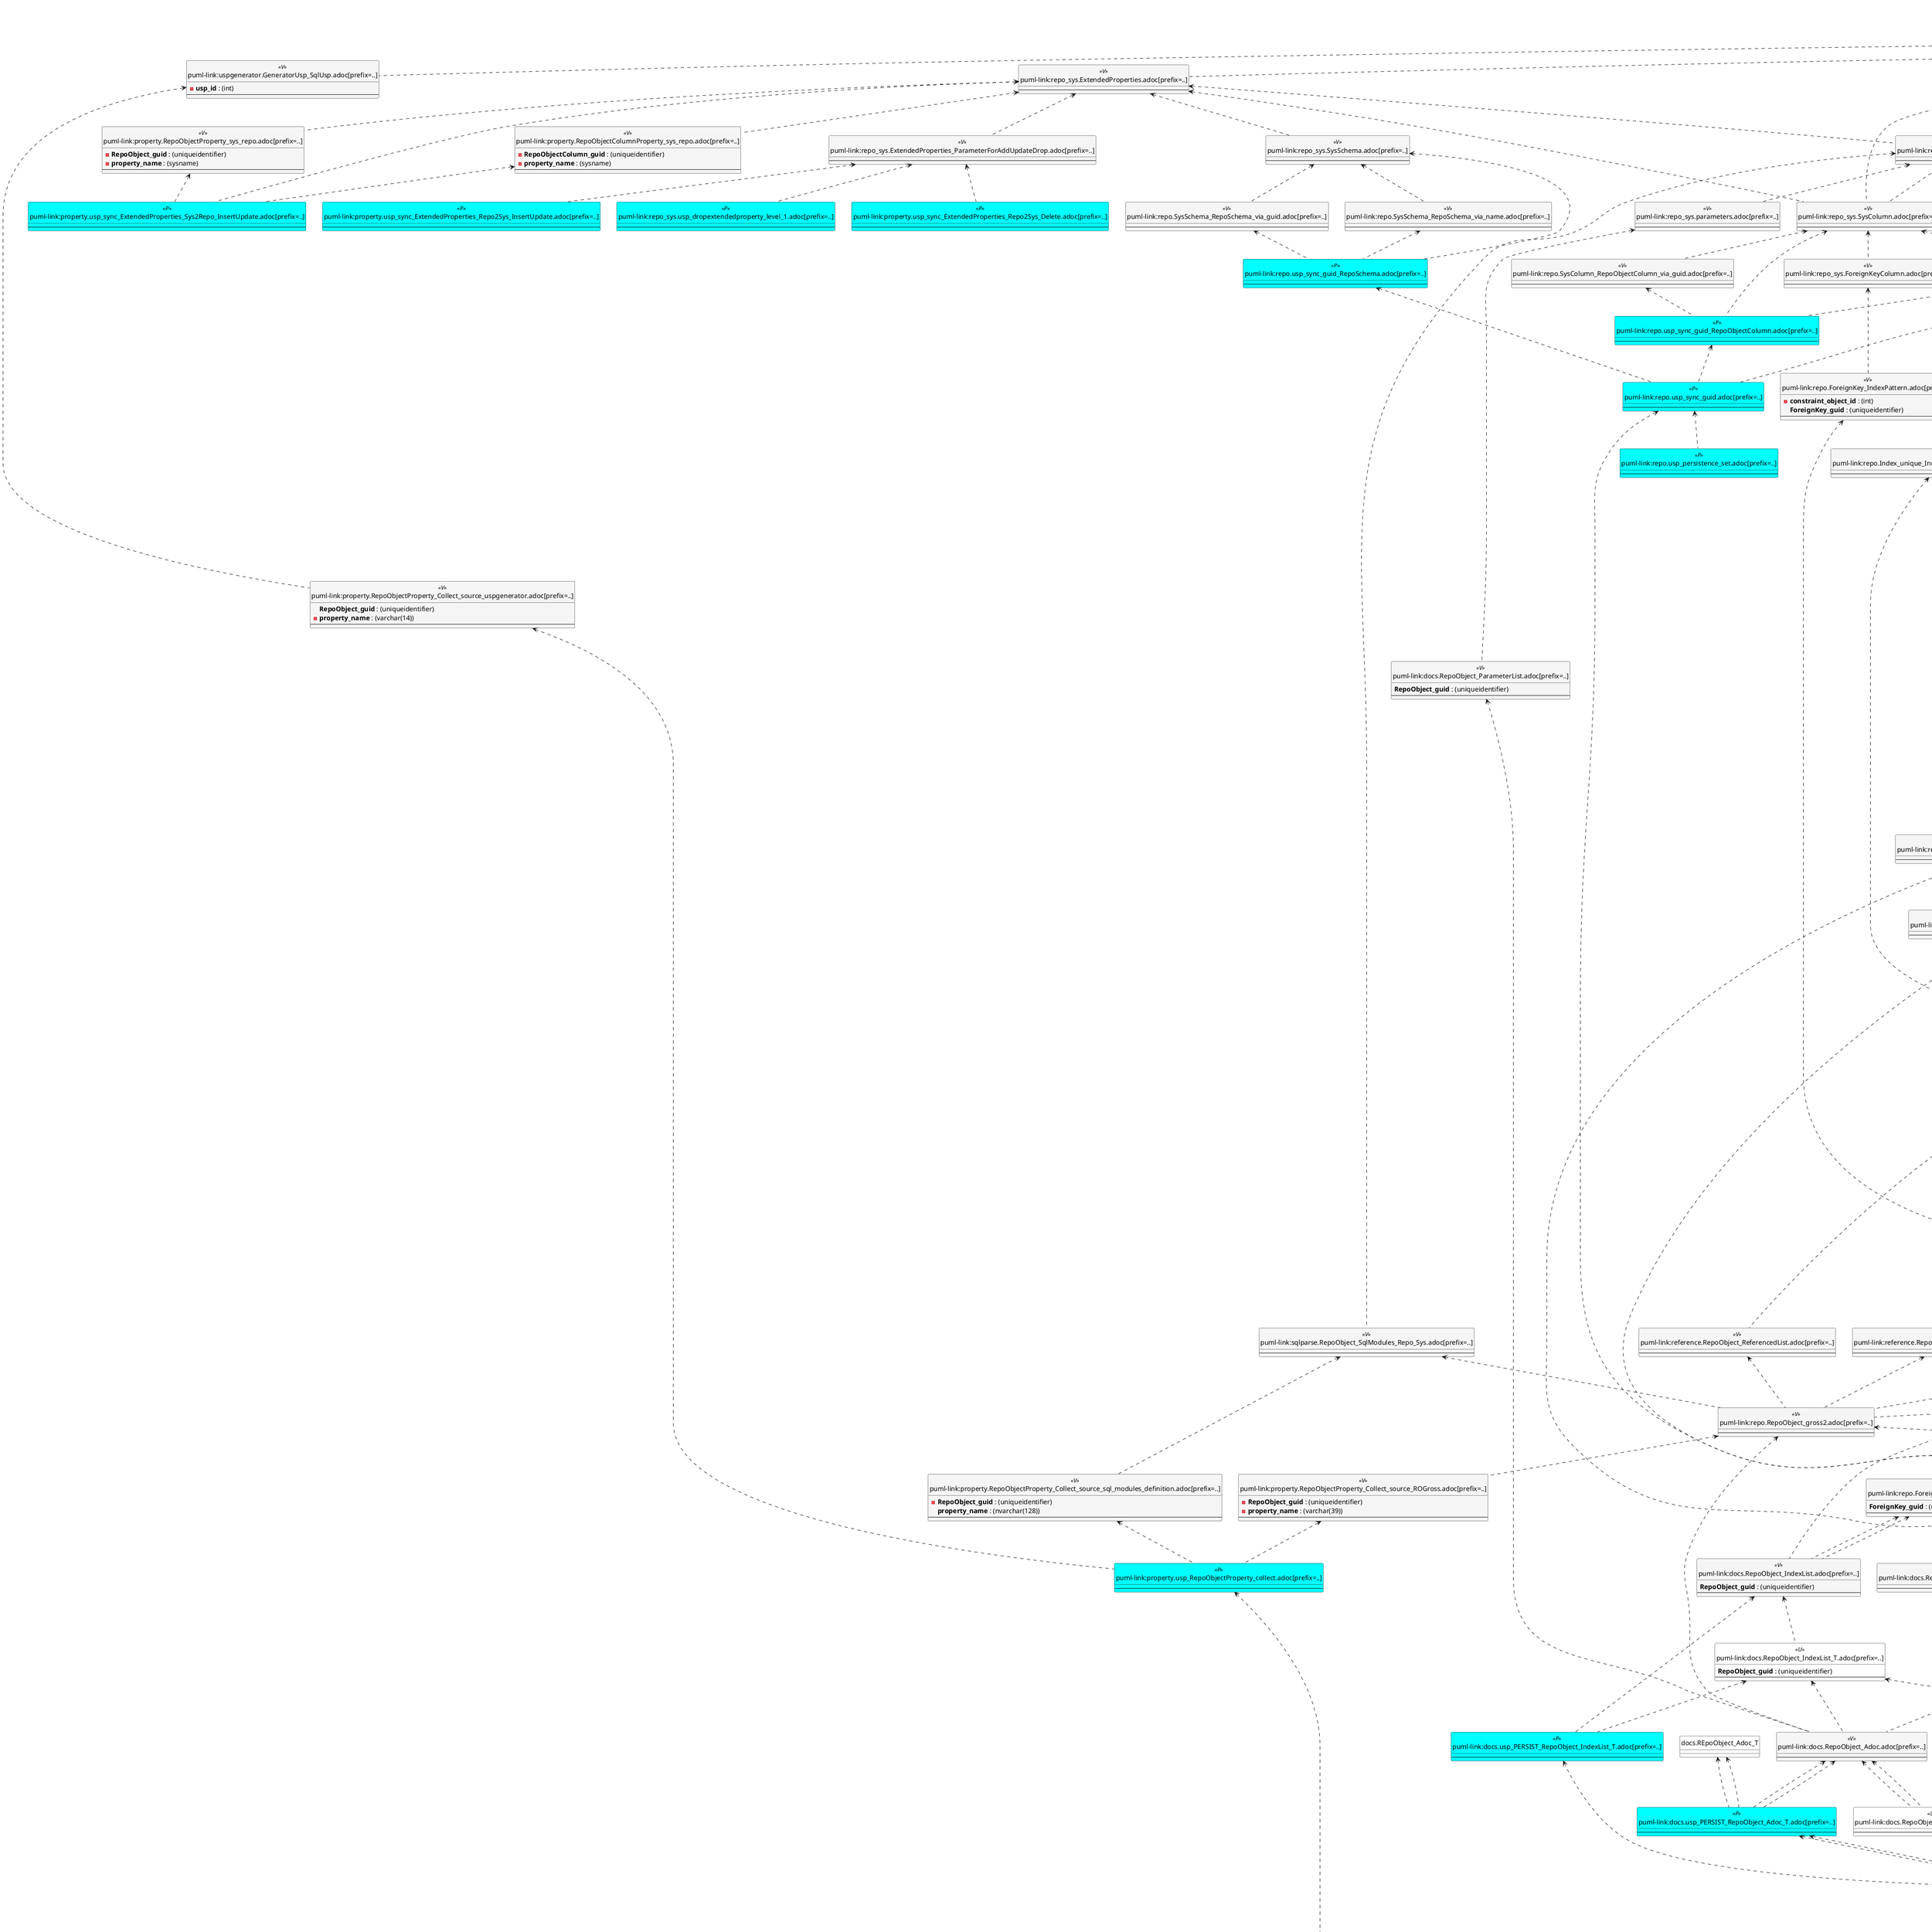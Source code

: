 @startuml
'Left to right direction
top to bottom direction
hide circle
'avoide "." issues:
set namespaceSeparator none


skinparam class {
  BackgroundColor White
  BackgroundColor<<FN>> Yellow
  BackgroundColor<<FS>> Yellow
  BackgroundColor<<FT>> LightGray
  BackgroundColor<<IF>> Yellow
  BackgroundColor<<IS>> Yellow
  BackgroundColor<<P>> Aqua
  BackgroundColor<<PC>> Aqua
  BackgroundColor<<SN>> Yellow
  BackgroundColor<<SO>> SlateBlue
  BackgroundColor<<TF>> LightGray
  BackgroundColor<<TR>> Tomato
  BackgroundColor<<U>> White
  BackgroundColor<<V>> WhiteSmoke
  BackgroundColor<<X>> Aqua
}


entity "puml-link:config.ftv_dwh_database.adoc[prefix=..]" as config.ftv_dwh_database << IF >> {
  --
}

entity "puml-link:dmdocs.unit.adoc[prefix=..]" as dmdocs.unit << V >> {
  --
}

entity "puml-link:docs.AntoraIndexSemanticgroup.adoc[prefix=..]" as docs.AntoraIndexSemanticgroup << V >> {
  **IndexSemanticGroup** : (nvarchar(512))
  --
}

entity "puml-link:docs.AntoraIndexSemanticgroupPatterndatatype.adoc[prefix=..]" as docs.AntoraIndexSemanticgroupPatterndatatype << V >> {
  **IndexSemanticGroup** : (nvarchar(512))
  **IndexPatternColumnDatatype** : (nvarchar(4000))
  --
}

entity "puml-link:docs.AntoraNavListPage_by_type.adoc[prefix=..]" as docs.AntoraNavListPage_by_type << V >> {
  **type** : (nvarchar(128))
  --
}

entity "puml-link:docs.AntoraNavListRepoObject_by_schema.adoc[prefix=..]" as docs.AntoraNavListRepoObject_by_schema << V >> {
  - **RepoObject_schema_name** : (nvarchar(128))
  --
}

entity "puml-link:docs.AntoraNavListRepoObject_by_schema_type.adoc[prefix=..]" as docs.AntoraNavListRepoObject_by_schema_type << V >> {
  - **RepoObject_schema_name** : (nvarchar(128))
  **type** : (char(2))
  --
}

entity "puml-link:docs.AntoraNavListRepoObject_by_type.adoc[prefix=..]" as docs.AntoraNavListRepoObject_by_type << V >> {
  **type** : (char(2))
  --
}

entity "puml-link:docs.AntoraPage_IndexSemanticGroup.adoc[prefix=..]" as docs.AntoraPage_IndexSemanticGroup << V >> {
  - **page_content** : (nvarchar(max))
  --
}

entity "puml-link:docs.AntoraPage_ObjectBySchema.adoc[prefix=..]" as docs.AntoraPage_ObjectBySchema << V >> {
  --
}

entity "puml-link:docs.AntoraPage_ObjectByType.adoc[prefix=..]" as docs.AntoraPage_ObjectByType << V >> {
  --
}

entity "puml-link:docs.ForeignKey_RelationScript.adoc[prefix=..]" as docs.ForeignKey_RelationScript << V >> {
  **referenced_RepoObject_guid** : (uniqueidentifier)
  **referencing_RepoObject_guid** : (uniqueidentifier)
  --
}

entity "puml-link:docs.ftv_RepoObject_Reference_PlantUml_EntityRefList.adoc[prefix=..]" as docs.ftv_RepoObject_Reference_PlantUml_EntityRefList << IF >> {
  --
}

entity "puml-link:docs.ObjectRefCyclic.adoc[prefix=..]" as docs.ObjectRefCyclic << V >> {
  --
}

entity "puml-link:docs.ObjectRefCyclic_EntityList.adoc[prefix=..]" as docs.ObjectRefCyclic_EntityList << V >> {
  --
}

entity "puml-link:docs.ObjectRefCyclic_ObjectRefList.adoc[prefix=..]" as docs.ObjectRefCyclic_ObjectRefList << V >> {
  --
}

entity "puml-link:docs.RepoObject_Adoc.adoc[prefix=..]" as docs.RepoObject_Adoc << V >> {
  --
}

entity "puml-link:docs.RepoObject_Adoc_T.adoc[prefix=..]" as docs.RepoObject_Adoc_T << U >> {
  --
}

entity "puml-link:docs.RepoObject_ColumnList.adoc[prefix=..]" as docs.RepoObject_ColumnList << V >> {
  --
}

entity "puml-link:docs.RepoObject_ColumnList_T.adoc[prefix=..]" as docs.RepoObject_ColumnList_T << U >> {
  - **RepoObject_guid** : (uniqueidentifier)
  --
}

entity "puml-link:docs.RepoObject_IndexList.adoc[prefix=..]" as docs.RepoObject_IndexList << V >> {
  **RepoObject_guid** : (uniqueidentifier)
  --
}

entity "puml-link:docs.RepoObject_IndexList_T.adoc[prefix=..]" as docs.RepoObject_IndexList_T << U >> {
  **RepoObject_guid** : (uniqueidentifier)
  --
}

entity "puml-link:docs.RepoObject_OutputFilter.adoc[prefix=..]" as docs.RepoObject_OutputFilter << V >> {
  - **RepoObject_guid** : (uniqueidentifier)
  --
}

entity "puml-link:docs.RepoObject_ParameterList.adoc[prefix=..]" as docs.RepoObject_ParameterList << V >> {
  **RepoObject_guid** : (uniqueidentifier)
  --
}

entity "puml-link:docs.RepoObject_Plantuml.adoc[prefix=..]" as docs.RepoObject_Plantuml << V >> {
  - **RepoObject_guid** : (uniqueidentifier)
  --
}

entity "puml-link:docs.RepoObject_Plantuml_ColRefList_1_1.adoc[prefix=..]" as docs.RepoObject_Plantuml_ColRefList_1_1 << V >> {
  --
}

entity "puml-link:docs.RepoObject_Plantuml_Entity.adoc[prefix=..]" as docs.RepoObject_Plantuml_Entity << V >> {
  - **RepoObject_guid** : (uniqueidentifier)
  --
}

entity "puml-link:docs.RepoObject_Plantuml_Entity_T.adoc[prefix=..]" as docs.RepoObject_Plantuml_Entity_T << U >> {
  - **RepoObject_guid** : (uniqueidentifier)
  --
}

entity "puml-link:docs.RepoObject_PlantUml_FkRefList.adoc[prefix=..]" as docs.RepoObject_PlantUml_FkRefList << V >> {
  --
}

entity "puml-link:docs.RepoObject_Plantuml_ObjectRefList_0_30.adoc[prefix=..]" as docs.RepoObject_Plantuml_ObjectRefList_0_30 << V >> {
  - **RepoObject_guid** : (uniqueidentifier)
  --
}

entity "puml-link:docs.RepoObject_Plantuml_ObjectRefList_1_1.adoc[prefix=..]" as docs.RepoObject_Plantuml_ObjectRefList_1_1 << V >> {
  --
}

entity "puml-link:docs.RepoObject_Plantuml_ObjectRefList_30_0.adoc[prefix=..]" as docs.RepoObject_Plantuml_ObjectRefList_30_0 << V >> {
  - **RepoObject_guid** : (uniqueidentifier)
  --
}

entity "puml-link:docs.RepoObject_PlantUml_PumlEntityFkList.adoc[prefix=..]" as docs.RepoObject_PlantUml_PumlEntityFkList << V >> {
  **RepoObject_guid** : (uniqueidentifier)
  --
}

entity "puml-link:docs.RepoObject_Plantuml_T.adoc[prefix=..]" as docs.RepoObject_Plantuml_T << U >> {
  - **RepoObject_guid** : (uniqueidentifier)
  --
}

entity "puml-link:docs.Schema_EntityList.adoc[prefix=..]" as docs.Schema_EntityList << V >> {
  --
}

entity "puml-link:docs.Schema_PlantUml_FkRefList.adoc[prefix=..]" as docs.Schema_PlantUml_FkRefList << V >> {
  --
}

entity "puml-link:docs.Schema_puml.adoc[prefix=..]" as docs.Schema_puml << V >> {
  --
}

entity "puml-link:docs.Unit_1_union.adoc[prefix=..]" as docs.Unit_1_union << V >> {
  --
}

entity "puml-link:docs.Unit_2.adoc[prefix=..]" as docs.Unit_2 << V >> {
  --
}

entity "puml-link:docs.Unit_3.adoc[prefix=..]" as docs.Unit_3 << V >> {
  --
}

entity "puml-link:docs.usp_AntoraExport.adoc[prefix=..]" as docs.usp_AntoraExport << P >> {
  --
}

entity "puml-link:docs.usp_AntoraExport_navigation.adoc[prefix=..]" as docs.usp_AntoraExport_navigation << P >> {
  --
}

entity "puml-link:docs.usp_AntoraExport_ObjectPage.adoc[prefix=..]" as docs.usp_AntoraExport_ObjectPage << P >> {
  --
}

entity "puml-link:docs.usp_AntoraExport_ObjectPartialProperties.adoc[prefix=..]" as docs.usp_AntoraExport_ObjectPartialProperties << P >> {
  --
}

entity "puml-link:docs.usp_AntoraExport_ObjectPuml.adoc[prefix=..]" as docs.usp_AntoraExport_ObjectPuml << P >> {
  --
}

entity "puml-link:docs.usp_PERSIST_RepoObject_Adoc_T.adoc[prefix=..]" as docs.usp_PERSIST_RepoObject_Adoc_T << P >> {
  --
}

entity "puml-link:docs.usp_PERSIST_RepoObject_ColumnList_T.adoc[prefix=..]" as docs.usp_PERSIST_RepoObject_ColumnList_T << P >> {
  --
}

entity "puml-link:docs.usp_PERSIST_RepoObject_IndexList_T.adoc[prefix=..]" as docs.usp_PERSIST_RepoObject_IndexList_T << P >> {
  --
}

entity "puml-link:docs.usp_PERSIST_RepoObject_Plantuml_Entity_T.adoc[prefix=..]" as docs.usp_PERSIST_RepoObject_Plantuml_Entity_T << P >> {
  --
}

entity "puml-link:docs.usp_PERSIST_RepoObject_Plantuml_T.adoc[prefix=..]" as docs.usp_PERSIST_RepoObject_Plantuml_T << P >> {
  --
}

entity "puml-link:property.RepoObjectColumnProperty_sys_repo.adoc[prefix=..]" as property.RepoObjectColumnProperty_sys_repo << V >> {
  - **RepoObjectColumn_guid** : (uniqueidentifier)
  - **property_name** : (sysname)
  --
}

entity "puml-link:property.RepoObjectProperty_Collect_source_ROGross.adoc[prefix=..]" as property.RepoObjectProperty_Collect_source_ROGross << V >> {
  - **RepoObject_guid** : (uniqueidentifier)
  - **property_name** : (varchar(39))
  --
}

entity "puml-link:property.RepoObjectProperty_Collect_source_sql_modules_definition.adoc[prefix=..]" as property.RepoObjectProperty_Collect_source_sql_modules_definition << V >> {
  - **RepoObject_guid** : (uniqueidentifier)
  **property_name** : (nvarchar(128))
  --
}

entity "puml-link:property.RepoObjectProperty_Collect_source_uspgenerator.adoc[prefix=..]" as property.RepoObjectProperty_Collect_source_uspgenerator << V >> {
  **RepoObject_guid** : (uniqueidentifier)
  - **property_name** : (varchar(14))
  --
}

entity "puml-link:property.RepoObjectProperty_sys_repo.adoc[prefix=..]" as property.RepoObjectProperty_sys_repo << V >> {
  - **RepoObject_guid** : (uniqueidentifier)
  - **property_name** : (sysname)
  --
}

entity "puml-link:property.usp_RepoObjectProperty_collect.adoc[prefix=..]" as property.usp_RepoObjectProperty_collect << P >> {
  --
}

entity "puml-link:property.usp_sync_ExtendedProperties_Repo2Sys_Delete.adoc[prefix=..]" as property.usp_sync_ExtendedProperties_Repo2Sys_Delete << P >> {
  --
}

entity "puml-link:property.usp_sync_ExtendedProperties_Repo2Sys_InsertUpdate.adoc[prefix=..]" as property.usp_sync_ExtendedProperties_Repo2Sys_InsertUpdate << P >> {
  --
}

entity "puml-link:property.usp_sync_ExtendedProperties_Sys2Repo_InsertUpdate.adoc[prefix=..]" as property.usp_sync_ExtendedProperties_Sys2Repo_InsertUpdate << P >> {
  --
}

entity "puml-link:reference.ftv_RepoObject_ColumReferenceRepoObject.adoc[prefix=..]" as reference.ftv_RepoObject_ColumReferenceRepoObject << IF >> {
  --
}

entity "puml-link:reference.ftv_RepoObject_DbmlColumnRelation.adoc[prefix=..]" as reference.ftv_RepoObject_DbmlColumnRelation << IF >> {
  --
}

entity "puml-link:reference.ftv_RepoObject_ReferenceTree.adoc[prefix=..]" as reference.ftv_RepoObject_ReferenceTree << IF >> {
  --
}

entity "puml-link:reference.ftv_RepoObject_ReferenceTree_referenced.adoc[prefix=..]" as reference.ftv_RepoObject_ReferenceTree_referenced << IF >> {
  --
}

entity "puml-link:reference.ftv_RepoObject_ReferenceTree_referencing.adoc[prefix=..]" as reference.ftv_RepoObject_ReferenceTree_referencing << IF >> {
  --
}

entity "puml-link:reference.ftv_RepoObject_ReferenceTree_via_fullname.adoc[prefix=..]" as reference.ftv_RepoObject_ReferenceTree_via_fullname << IF >> {
  --
}

entity "puml-link:reference.ftv_RepoObjectColumn_ReferenceTree.adoc[prefix=..]" as reference.ftv_RepoObjectColumn_ReferenceTree << IF >> {
  --
}

entity "puml-link:reference.Persistence.adoc[prefix=..]" as reference.Persistence << V >> {
  --
}

entity "puml-link:reference.Persistence_bidirectional.adoc[prefix=..]" as reference.Persistence_bidirectional << V >> {
  --
}

entity "puml-link:reference.ReferenceTree_cyclic_ref_PersistenceUsp.adoc[prefix=..]" as reference.ReferenceTree_cyclic_ref_PersistenceUsp << V >> {
  --
}

entity "puml-link:reference.ReferenceTree_cyclic_union.adoc[prefix=..]" as reference.ReferenceTree_cyclic_union << V >> {
  --
}

entity "puml-link:reference.RepoObject_reference.adoc[prefix=..]" as reference.RepoObject_reference << V >> {
  **referenced_RepoObject_guid** : (uniqueidentifier)
  **referencing_RepoObject_guid** : (uniqueidentifier)
  --
}

entity "puml-link:reference.RepoObject_reference_persistence_target_as_source.adoc[prefix=..]" as reference.RepoObject_reference_persistence_target_as_source << V >> {
  --
}

entity "puml-link:reference.RepoObject_reference_SqlExpressionDependencies.adoc[prefix=..]" as reference.RepoObject_reference_SqlExpressionDependencies << V >> {
  **referenced_RepoObject_guid** : (uniqueidentifier)
  **referencing_RepoObject_guid** : (uniqueidentifier)
  --
}

entity "puml-link:reference.RepoObject_reference_T.adoc[prefix=..]" as reference.RepoObject_reference_T << U >> {
  **referenced_RepoObject_guid** : (uniqueidentifier)
  **referencing_RepoObject_guid** : (uniqueidentifier)
  --
}

entity "puml-link:reference.RepoObject_reference_T_bidirectional.adoc[prefix=..]" as reference.RepoObject_reference_T_bidirectional << V >> {
  --
}

entity "puml-link:reference.RepoObject_reference_union.adoc[prefix=..]" as reference.RepoObject_reference_union << V >> {
  **referenced_RepoObject_guid** : (uniqueidentifier)
  **referencing_RepoObject_guid** : (uniqueidentifier)
  --
}

entity "puml-link:reference.RepoObject_ReferencedList.adoc[prefix=..]" as reference.RepoObject_ReferencedList << V >> {
  --
}

entity "puml-link:reference.RepoObject_ReferenceTree_0_30.adoc[prefix=..]" as reference.RepoObject_ReferenceTree_0_30 << V >> {
  **RepoObject_guid** : (uniqueidentifier)
  **Referencing_guid** : (uniqueidentifier)
  **Referenced_guid** : (uniqueidentifier)
  --
}

entity "puml-link:reference.RepoObject_ReferenceTree_0_30_T.adoc[prefix=..]" as reference.RepoObject_ReferenceTree_0_30_T << U >> {
  **RepoObject_guid** : (uniqueidentifier)
  **Referencing_guid** : (uniqueidentifier)
  **Referenced_guid** : (uniqueidentifier)
  --
}

entity "puml-link:reference.RepoObject_ReferenceTree_30_0.adoc[prefix=..]" as reference.RepoObject_ReferenceTree_30_0 << V >> {
  **RepoObject_guid** : (uniqueidentifier)
  **Referencing_guid** : (uniqueidentifier)
  **Referenced_guid** : (uniqueidentifier)
  --
}

entity "puml-link:reference.RepoObject_ReferenceTree_30_0_T.adoc[prefix=..]" as reference.RepoObject_ReferenceTree_30_0_T << U >> {
  --
}

entity "puml-link:reference.RepoObject_ReferenceTree_referenced.adoc[prefix=..]" as reference.RepoObject_ReferenceTree_referenced << V >> {
  **RepoObject_guid** : (uniqueidentifier)
  **Referenced_Depth** : (int)
  **Referencing_Depth** : (int)
  **Referenced_guid** : (uniqueidentifier)
  **Referencing_guid** : (uniqueidentifier)
  --
}

entity "puml-link:reference.RepoObject_ReferenceTree_referenced_30_0.adoc[prefix=..]" as reference.RepoObject_ReferenceTree_referenced_30_0 << V >> {
  - **RepoObject_guid** : (uniqueidentifier)
  **Referenced_guid** : (uniqueidentifier)
  --
}

entity "puml-link:reference.RepoObject_ReferenceTree_referencing.adoc[prefix=..]" as reference.RepoObject_ReferenceTree_referencing << V >> {
  **RepoObject_guid** : (uniqueidentifier)
  **Referenced_Depth** : (int)
  **Referencing_Depth** : (int)
  **Referenced_guid** : (uniqueidentifier)
  **Referencing_guid** : (uniqueidentifier)
  --
}

entity "puml-link:reference.RepoObject_ReferenceTree_referencing_0_30.adoc[prefix=..]" as reference.RepoObject_ReferenceTree_referencing_0_30 << V >> {
  - **RepoObject_guid** : (uniqueidentifier)
  **Referencing_guid** : (uniqueidentifier)
  --
}

entity "puml-link:reference.RepoObject_ReferencingList.adoc[prefix=..]" as reference.RepoObject_ReferencingList << V >> {
  --
}

entity "puml-link:reference.RepoObject_ReferencingReferenced.adoc[prefix=..]" as reference.RepoObject_ReferencingReferenced << V >> {
  - **Referenced_guid** : (uniqueidentifier)
  - **Referencing_guid** : (uniqueidentifier)
  --
}

entity "puml-link:reference.RepoObjectColumn_reference.adoc[prefix=..]" as reference.RepoObjectColumn_reference << V >> {
  **referenced_RepoObjectColumn_guid** : (uniqueidentifier)
  **referencing_RepoObjectColumn_guid** : (uniqueidentifier)
  --
}

entity "puml-link:reference.RepoObjectColumn_reference_additional_internal.adoc[prefix=..]" as reference.RepoObjectColumn_reference_additional_internal << V >> {
  --
}

entity "puml-link:reference.RepoObjectColumn_reference_BySamePredecessors.adoc[prefix=..]" as reference.RepoObjectColumn_reference_BySamePredecessors << V >> {
  --
}

entity "puml-link:reference.RepoObjectColumn_reference_FirstResultSet.adoc[prefix=..]" as reference.RepoObjectColumn_reference_FirstResultSet << V >> {
  --
}

entity "puml-link:reference.RepoObjectColumn_reference_QueryPlan.adoc[prefix=..]" as reference.RepoObjectColumn_reference_QueryPlan << V >> {
  **referencing_id** : (int)
  **referencing_minor_id** : (int)
  **referenced_id** : (int)
  **referenced_minor_id** : (int)
  --
}

entity "puml-link:reference.RepoObjectColumn_reference_SqlExpressionDependencies.adoc[prefix=..]" as reference.RepoObjectColumn_reference_SqlExpressionDependencies << V >> {
  - **referencing_id** : (int)
  - **referencing_minor_id** : (int)
  **referenced_id** : (int)
  - **referenced_minor_id** : (int)
  --
}

entity "puml-link:reference.RepoObjectColumn_reference_T.adoc[prefix=..]" as reference.RepoObjectColumn_reference_T << U >> {
  **referenced_RepoObjectColumn_guid** : (uniqueidentifier)
  **referencing_RepoObjectColumn_guid** : (uniqueidentifier)
  --
}

entity "puml-link:reference.RepoObjectColumn_reference_union.adoc[prefix=..]" as reference.RepoObjectColumn_reference_union << V >> {
  --
}

entity "puml-link:reference.RepoObjectColumn_reference_virtual.adoc[prefix=..]" as reference.RepoObjectColumn_reference_virtual << V >> {
  --
}

entity "puml-link:reference.RepoObjectColumn_ReferencedList.adoc[prefix=..]" as reference.RepoObjectColumn_ReferencedList << V >> {
  --
}

entity "puml-link:reference.RepoObjectColumn_ReferenceTree.adoc[prefix=..]" as reference.RepoObjectColumn_ReferenceTree << V >> {
  --
}

entity "puml-link:reference.RepoObjectColumn_ReferencingList.adoc[prefix=..]" as reference.RepoObjectColumn_ReferencingList << V >> {
  --
}

entity "puml-link:reference.RepoObjectColumn_ReferencingReferenced.adoc[prefix=..]" as reference.RepoObjectColumn_ReferencingReferenced << V >> {
  - **Referenced_guid** : (uniqueidentifier)
  - **Referencing_guid** : (uniqueidentifier)
  --
}

entity "puml-link:reference.RepoObjectColumn_RelationScript.adoc[prefix=..]" as reference.RepoObjectColumn_RelationScript << V >> {
  --
}

entity "puml-link:reference.SysObjectColumn_QueryPlanExpression.adoc[prefix=..]" as reference.SysObjectColumn_QueryPlanExpression << V >> {
  --
}

entity "puml-link:reference.usp_PERSIST_RepoObject_reference_T.adoc[prefix=..]" as reference.usp_PERSIST_RepoObject_reference_T << P >> {
  --
}

entity "puml-link:reference.usp_PERSIST_RepoObject_ReferenceTree_0_30_T.adoc[prefix=..]" as reference.usp_PERSIST_RepoObject_ReferenceTree_0_30_T << P >> {
  --
}

entity "puml-link:reference.usp_PERSIST_RepoObject_ReferenceTree_30_0_T.adoc[prefix=..]" as reference.usp_PERSIST_RepoObject_ReferenceTree_30_0_T << P >> {
  --
}

entity "puml-link:reference.usp_PERSIST_RepoObjectColumn_reference_T.adoc[prefix=..]" as reference.usp_PERSIST_RepoObjectColumn_reference_T << P >> {
  --
}

entity "puml-link:reference.usp_RepoObject_ReferenceTree.adoc[prefix=..]" as reference.usp_RepoObject_ReferenceTree << P >> {
  --
}

entity "puml-link:reference.usp_RepoObject_ReferenceTree_insert.adoc[prefix=..]" as reference.usp_RepoObject_ReferenceTree_insert << P >> {
  --
}

entity "puml-link:reference.usp_RepoObject_update_SysObjectQueryPlan.adoc[prefix=..]" as reference.usp_RepoObject_update_SysObjectQueryPlan << P >> {
  --
}

entity "puml-link:reference.usp_RepoObjectSource_FirstResultSet.adoc[prefix=..]" as reference.usp_RepoObjectSource_FirstResultSet << P >> {
  --
}

entity "puml-link:reference.usp_RepoObjectSource_QueryPlan.adoc[prefix=..]" as reference.usp_RepoObjectSource_QueryPlan << P >> {
  --
}

entity "puml-link:reference.usp_update_Referencing_Count.adoc[prefix=..]" as reference.usp_update_Referencing_Count << P >> {
  --
}

entity "puml-link:repo.check_IndexColumn_virtual_referenced_setpoint.adoc[prefix=..]" as repo.check_IndexColumn_virtual_referenced_setpoint << V >> {
  - **index_guid** : (uniqueidentifier)
  - **index_column_id** : (int)
  --
}

entity "puml-link:repo.ForeignKey_gross.adoc[prefix=..]" as repo.ForeignKey_gross << V >> {
  **ForeignKey_guid** : (uniqueidentifier)
  --
}

entity "puml-link:repo.ForeignKey_Indexes.adoc[prefix=..]" as repo.ForeignKey_Indexes << V >> {
  **ForeignKey_guid** : (uniqueidentifier)
  --
}

entity "puml-link:repo.ForeignKey_Indexes_union.adoc[prefix=..]" as repo.ForeignKey_Indexes_union << V >> {
  **ForeignKey_guid** : (uniqueidentifier)
  --
}

entity "puml-link:repo.ForeignKey_Indexes_union_T.adoc[prefix=..]" as repo.ForeignKey_Indexes_union_T << U >> {
  **ForeignKey_guid** : (uniqueidentifier)
  --
}

entity "puml-link:repo.ForeignKey_IndexPattern.adoc[prefix=..]" as repo.ForeignKey_IndexPattern << V >> {
  - **constraint_object_id** : (int)
  **ForeignKey_guid** : (uniqueidentifier)
  --
}

entity "puml-link:repo.ForeignKey_virtual_Indexes.adoc[prefix=..]" as repo.ForeignKey_virtual_Indexes << V >> {
  - **ForeignKey_guid** : (uniqueidentifier)
  --
}

entity "puml-link:repo.Index_ColumList.adoc[prefix=..]" as repo.Index_ColumList << V >> {
  --
}

entity "puml-link:repo.Index_ColumList_T.adoc[prefix=..]" as repo.Index_ColumList_T << U >> {
  - **index_guid** : (uniqueidentifier)
  --
}

entity "puml-link:repo.Index_gross.adoc[prefix=..]" as repo.Index_gross << V >> {
  - **index_guid** : (uniqueidentifier)
  --
}

entity "puml-link:repo.Index_IndexPattern.adoc[prefix=..]" as repo.Index_IndexPattern << V >> {
  --
}

entity "puml-link:repo.Index_referencing_IndexPatternColumnGuid.adoc[prefix=..]" as repo.Index_referencing_IndexPatternColumnGuid << V >> {
  **source_index_guid** : (uniqueidentifier)
  **referencing_RepoObject_guid** : (uniqueidentifier)
  --
}

entity "puml-link:repo.Index_Settings_ForUpdate.adoc[prefix=..]" as repo.Index_Settings_ForUpdate << V >> {
  --
}

entity "puml-link:repo.Index_SqlConstraint_PkUq.adoc[prefix=..]" as repo.Index_SqlConstraint_PkUq << V >> {
  **index_guid** : (uniqueidentifier)
  --
}

entity "puml-link:repo.Index_union.adoc[prefix=..]" as repo.Index_union << V >> {
  **index_guid** : (uniqueidentifier)
  --
}

entity "puml-link:repo.Index_unique_IndexPatternColumnGuid.adoc[prefix=..]" as repo.Index_unique_IndexPatternColumnGuid << V >> {
  --
}

entity "puml-link:repo.Index_virtual_ForUpdate.adoc[prefix=..]" as repo.Index_virtual_ForUpdate << V >> {
  - **index_guid** : (uniqueidentifier)
  --
}

entity "puml-link:repo.IndexColumn_ReferencedReferencing_HasFullColumnsInReferencing.adoc[prefix=..]" as repo.IndexColumn_ReferencedReferencing_HasFullColumnsInReferencing << V >> {
  - **index_guid** : (uniqueidentifier)
  - **index_column_id** : (int)
  **RowNumberInReferencing** : (bigint)
  --
}

entity "puml-link:repo.IndexColumn_ReferencedReferencing_HasFullColumnsInReferencing_check.adoc[prefix=..]" as repo.IndexColumn_ReferencedReferencing_HasFullColumnsInReferencing_check << V >> {
  --
}

entity "puml-link:repo.IndexColumn_ReferencedReferencing_HasFullColumnsInReferencing_T.adoc[prefix=..]" as repo.IndexColumn_ReferencedReferencing_HasFullColumnsInReferencing_T << U >> {
  **index_guid** : (uniqueidentifier)
  - **index_column_id** : (int)
  **RowNumberInReferencing** : (bigint)
  --
}

entity "puml-link:repo.IndexColumn_union.adoc[prefix=..]" as repo.IndexColumn_union << V >> {
  **index_guid** : (uniqueidentifier)
  - **index_column_id** : (int)
  --
}

entity "puml-link:repo.IndexColumn_union_T.adoc[prefix=..]" as repo.IndexColumn_union_T << U >> {
  **index_guid** : (uniqueidentifier)
  - **index_column_id** : (int)
  --
}

entity "puml-link:repo.IndexColumn_virtual_referenced_setpoint.adoc[prefix=..]" as repo.IndexColumn_virtual_referenced_setpoint << V >> {
  - **index_guid** : (uniqueidentifier)
  - **index_column_id** : (int)
  --
}

entity "puml-link:repo.IndexReferencedReferencing.adoc[prefix=..]" as repo.IndexReferencedReferencing << V >> {
  --
}

entity "puml-link:repo.IndexReferencedReferencing_HasFullColumnsInReferencing.adoc[prefix=..]" as repo.IndexReferencedReferencing_HasFullColumnsInReferencing << V >> {
  --
}

entity "puml-link:repo.RepoObject_ColumnList.adoc[prefix=..]" as repo.RepoObject_ColumnList << V >> {
  --
}

entity "puml-link:repo.RepoObject_gross.adoc[prefix=..]" as repo.RepoObject_gross << V >> {
  - **RepoObject_guid** : (uniqueidentifier)
  --
}

entity "puml-link:repo.RepoObject_gross2.adoc[prefix=..]" as repo.RepoObject_gross2 << V >> {
  --
}

entity "puml-link:repo.RepoObject_related_FK_union.adoc[prefix=..]" as repo.RepoObject_related_FK_union << V >> {
  **RepoObject_guid** : (uniqueidentifier)
  **included_RepoObject_guid** : (uniqueidentifier)
  --
}

entity "puml-link:repo.RepoObject_SqlCreateTable.adoc[prefix=..]" as repo.RepoObject_SqlCreateTable << V >> {
  - **RepoObject_guid** : (uniqueidentifier)
  --
}

entity "puml-link:repo.RepoObject_wo_referencing.adoc[prefix=..]" as repo.RepoObject_wo_referencing << V >> {
  --
}

entity "puml-link:repo.RepoObjectColumn_gross2.adoc[prefix=..]" as repo.RepoObjectColumn_gross2 << V >> {
  --
}

entity "puml-link:repo.RepoObjectColumn_MissingSource_TypeV.adoc[prefix=..]" as repo.RepoObjectColumn_MissingSource_TypeV << V >> {
  - **RepoObjectColumn_guid** : (uniqueidentifier)
  --
}

entity "puml-link:repo.SysColumn_RepoObjectColumn_via_guid.adoc[prefix=..]" as repo.SysColumn_RepoObjectColumn_via_guid << V >> {
  --
}

entity "puml-link:repo.SysColumn_RepoObjectColumn_via_name.adoc[prefix=..]" as repo.SysColumn_RepoObjectColumn_via_name << V >> {
  --
}

entity "puml-link:repo.SysObject_RepoObject_via_guid.adoc[prefix=..]" as repo.SysObject_RepoObject_via_guid << V >> {
  --
}

entity "puml-link:repo.SysObject_RepoObject_via_name.adoc[prefix=..]" as repo.SysObject_RepoObject_via_name << V >> {
  --
}

entity "puml-link:repo.SysSchema_RepoSchema_via_guid.adoc[prefix=..]" as repo.SysSchema_RepoSchema_via_guid << V >> {
  --
}

entity "puml-link:repo.SysSchema_RepoSchema_via_name.adoc[prefix=..]" as repo.SysSchema_RepoSchema_via_name << V >> {
  --
}

entity "puml-link:repo.usp_Index_finish.adoc[prefix=..]" as repo.usp_Index_finish << P >> {
  --
}

entity "puml-link:repo.usp_Index_ForeignKey.adoc[prefix=..]" as repo.usp_Index_ForeignKey << P >> {
  --
}

entity "puml-link:repo.usp_index_inheritance.adoc[prefix=..]" as repo.usp_index_inheritance << P >> {
  --
}

entity "puml-link:repo.usp_Index_Settings.adoc[prefix=..]" as repo.usp_Index_Settings << P >> {
  --
}

entity "puml-link:repo.usp_Index_virtual_set.adoc[prefix=..]" as repo.usp_Index_virtual_set << P >> {
  --
}

entity "puml-link:repo.usp_main.adoc[prefix=..]" as repo.usp_main << P >> {
  --
}

entity "puml-link:repo.usp_PERSIST_ForeignKey_Indexes_union_T.adoc[prefix=..]" as repo.usp_PERSIST_ForeignKey_Indexes_union_T << P >> {
  --
}

entity "puml-link:repo.usp_PERSIST_Index_ColumList_T.adoc[prefix=..]" as repo.usp_PERSIST_Index_ColumList_T << P >> {
  --
}

entity "puml-link:repo.usp_PERSIST_IndexColumn_ReferencedReferencing_HasFullColumnsInReferencing_T.adoc[prefix=..]" as repo.usp_PERSIST_IndexColumn_ReferencedReferencing_HasFullColumnsInReferencing_T << P >> {
  --
}

entity "puml-link:repo.usp_PERSIST_IndexColumn_union_T.adoc[prefix=..]" as repo.usp_PERSIST_IndexColumn_union_T << P >> {
  --
}

entity "puml-link:repo.usp_persistence_set.adoc[prefix=..]" as repo.usp_persistence_set << P >> {
  --
}

entity "puml-link:repo.usp_sync_guid.adoc[prefix=..]" as repo.usp_sync_guid << P >> {
  --
}

entity "puml-link:repo.usp_sync_guid_RepoObject.adoc[prefix=..]" as repo.usp_sync_guid_RepoObject << P >> {
  --
}

entity "puml-link:repo.usp_sync_guid_RepoObjectColumn.adoc[prefix=..]" as repo.usp_sync_guid_RepoObjectColumn << P >> {
  --
}

entity "puml-link:repo.usp_sync_guid_RepoSchema.adoc[prefix=..]" as repo.usp_sync_guid_RepoSchema << P >> {
  --
}

entity "puml-link:repo.usp_update_Referencing_Count.adoc[prefix=..]" as repo.usp_update_Referencing_Count << P >> {
  --
}

entity "puml-link:repo_sys.ColumnReference.adoc[prefix=..]" as repo_sys.ColumnReference << V >> {
  --
}

entity "puml-link:repo_sys.ExtendedProperties.adoc[prefix=..]" as repo_sys.ExtendedProperties << V >> {
  --
}

entity "puml-link:repo_sys.ExtendedProperties_ParameterForAddUpdateDrop.adoc[prefix=..]" as repo_sys.ExtendedProperties_ParameterForAddUpdateDrop << V >> {
  --
}

entity "puml-link:repo_sys.ForeignKeyColumn.adoc[prefix=..]" as repo_sys.ForeignKeyColumn << V >> {
  --
}

entity "puml-link:repo_sys.IndexColumn_unique.adoc[prefix=..]" as repo_sys.IndexColumn_unique << V >> {
  --
}

entity "puml-link:repo_sys.parameters.adoc[prefix=..]" as repo_sys.parameters << V >> {
  --
}

entity "puml-link:repo_sys.sql_expression_dependencies.adoc[prefix=..]" as repo_sys.sql_expression_dependencies << V >> {
  --
}

entity "puml-link:repo_sys.SysColumn.adoc[prefix=..]" as repo_sys.SysColumn << V >> {
  --
}

entity "puml-link:repo_sys.SysObject.adoc[prefix=..]" as repo_sys.SysObject << V >> {
  --
}

entity "puml-link:repo_sys.SysSchema.adoc[prefix=..]" as repo_sys.SysSchema << V >> {
  --
}

entity "puml-link:repo_sys.usp_dropextendedproperty_level_1.adoc[prefix=..]" as repo_sys.usp_dropextendedproperty_level_1 << P >> {
  --
}

entity "puml-link:sqlparse.RepoObject_SqlModules_Repo_Sys.adoc[prefix=..]" as sqlparse.RepoObject_SqlModules_Repo_Sys << V >> {
  --
}

entity "puml-link:uspgenerator.GeneratorUsp_SqlUsp.adoc[prefix=..]" as uspgenerator.GeneratorUsp_SqlUsp << V >> {
  - **usp_id** : (int)
  --
}

entity "puml-link:uspgenerator.GeneratorUspStep_Persistence_IsInactive_setpoint.adoc[prefix=..]" as uspgenerator.GeneratorUspStep_Persistence_IsInactive_setpoint << V >> {
  - **usp_id** : (int)
  --
}

entity "puml-link:uspgenerator.GeneratorUspStep_Persistence_src.adoc[prefix=..]" as uspgenerator.GeneratorUspStep_Persistence_src << V >> {
  - **usp_id** : (int)
  --
}

entity "puml-link:uspgenerator.usp_GeneratorUsp_insert_update_persistence.adoc[prefix=..]" as uspgenerator.usp_GeneratorUsp_insert_update_persistence << P >> {
  --
}

entity "puml-link:workflow.Biml_Package.adoc[prefix=..]" as workflow.Biml_Package << V >> {
  --
}

entity "puml-link:workflow.Biml_PrecedenceConstraints.adoc[prefix=..]" as workflow.Biml_PrecedenceConstraints << V >> {
  --
}

entity "puml-link:workflow.Biml_Project.adoc[prefix=..]" as workflow.Biml_Project << V >> {
  --
}

entity "puml-link:workflow.Biml_Task.adoc[prefix=..]" as workflow.Biml_Task << V >> {
  --
}

entity "puml-link:workflow.ProcedureDependency.adoc[prefix=..]" as workflow.ProcedureDependency << U >> {
  - **id** : (int)
  --
}

entity "puml-link:workflow.ProcedureDependency_gross.adoc[prefix=..]" as workflow.ProcedureDependency_gross << V >> {
  --
}

entity "puml-link:workflow.ProcedureDependency_input_PersistenceDependency.adoc[prefix=..]" as workflow.ProcedureDependency_input_PersistenceDependency << V >> {
  **referenced_Procedure_RepoObject_guid** : (uniqueidentifier)
  **referencing_Procedure_RepoObject_guid** : (uniqueidentifier)
  --
}

entity "puml-link:workflow.ProcedureDependency_input_PersistenceDependency_S.adoc[prefix=..]" as workflow.ProcedureDependency_input_PersistenceDependency_S << V >> {
  **referenced_Procedure_RepoObject_guid** : (uniqueidentifier)
  **referencing_Procedure_RepoObject_guid** : (uniqueidentifier)
  --
}

entity "puml-link:workflow.usp_PERSIST_ProcedureDependency_input_PersistenceDependency.adoc[prefix=..]" as workflow.usp_PERSIST_ProcedureDependency_input_PersistenceDependency << P >> {
  --
}

entity "puml-link:workflow.usp_PERSIST_Workflow_ProcedureDependency_T.adoc[prefix=..]" as workflow.usp_PERSIST_Workflow_ProcedureDependency_T << P >> {
  --
}

entity "puml-link:workflow.usp_PERSIST_Workflow_ProcedureDependency_T_bidirectional_T.adoc[prefix=..]" as workflow.usp_PERSIST_Workflow_ProcedureDependency_T_bidirectional_T << P >> {
  --
}

entity "puml-link:workflow.usp_PERSIST_WorkflowStep.adoc[prefix=..]" as workflow.usp_PERSIST_WorkflowStep << P >> {
  --
}

entity "puml-link:workflow.usp_workflow.adoc[prefix=..]" as workflow.usp_workflow << P >> {
  --
}

entity "puml-link:workflow.Workflow_ProcedureDependency.adoc[prefix=..]" as workflow.Workflow_ProcedureDependency << V >> {
  --
}

entity "puml-link:workflow.Workflow_ProcedureDependency_all.adoc[prefix=..]" as workflow.Workflow_ProcedureDependency_all << V >> {
  --
}

entity "puml-link:workflow.Workflow_ProcedureDependency_T.adoc[prefix=..]" as workflow.Workflow_ProcedureDependency_T << U >> {
  - **Workflow_id** : (int)
  - **referenced_Procedure_RepoObject_guid** : (uniqueidentifier)
  - **referencing_Procedure_RepoObject_guid** : (uniqueidentifier)
  --
}

entity "puml-link:workflow.Workflow_ProcedureDependency_T_active.adoc[prefix=..]" as workflow.Workflow_ProcedureDependency_T_active << V >> {
  --
}

entity "puml-link:workflow.Workflow_ProcedureDependency_T_bidirectional.adoc[prefix=..]" as workflow.Workflow_ProcedureDependency_T_bidirectional << V >> {
  - **Workflow_id** : (int)
  - **referenced_Procedure_RepoObject_guid** : (uniqueidentifier)
  - **referencing_Procedure_RepoObject_guid** : (uniqueidentifier)
  --
}

entity "puml-link:workflow.Workflow_ProcedureDependency_T_bidirectional_T.adoc[prefix=..]" as workflow.Workflow_ProcedureDependency_T_bidirectional_T << U >> {
  - **Workflow_id** : (int)
  - **referenced_Procedure_RepoObject_guid** : (uniqueidentifier)
  - **referencing_Procedure_RepoObject_guid** : (uniqueidentifier)
  --
}

entity "puml-link:workflow.Workflow_ProcedureDependency_T_NotInSortorder.adoc[prefix=..]" as workflow.Workflow_ProcedureDependency_T_NotInSortorder << V >> {
  --
}

entity "puml-link:workflow.Workflow_ProcedureDependency_T_NotInSortorder_check.adoc[prefix=..]" as workflow.Workflow_ProcedureDependency_T_NotInSortorder_check << V >> {
  --
}

entity "puml-link:workflow.Workflow_ProcedureDependency_T_redundant.adoc[prefix=..]" as workflow.Workflow_ProcedureDependency_T_redundant << V >> {
  --
}

entity "puml-link:workflow.Workflow_ProcedureDependency_T_TaskName.adoc[prefix=..]" as workflow.Workflow_ProcedureDependency_T_TaskName << V >> {
  --
}

entity "puml-link:workflow.Workflow_ProcedureDependency_wo_redundant.adoc[prefix=..]" as workflow.Workflow_ProcedureDependency_wo_redundant << V >> {
  --
}

entity "puml-link:workflow.Workflow_SqlUsp.adoc[prefix=..]" as workflow.Workflow_SqlUsp << V >> {
  --
}

entity "puml-link:workflow.WorkflowStep.adoc[prefix=..]" as workflow.WorkflowStep << U >> {
  - **id** : (int)
  --
}

entity "puml-link:workflow.WorkflowStep_active.adoc[prefix=..]" as workflow.WorkflowStep_active << V >> {
  --
}

entity "puml-link:workflow.WorkflowStep_ForUpdate.adoc[prefix=..]" as workflow.WorkflowStep_ForUpdate << V >> {
  --
}

entity "puml-link:workflow.WorkflowStep_S.adoc[prefix=..]" as workflow.WorkflowStep_S << V >> {
  - **Workflow_id** : (int)
  **Procedure_RepoObject_guid** : (uniqueidentifier)
  --
}

config.ftv_dwh_database <.. uspgenerator.GeneratorUsp_SqlUsp
config.ftv_dwh_database <.. repo_sys.ExtendedProperties
config.ftv_dwh_database <.. repo_sys.SysColumn
config.ftv_dwh_database <.. repo_sys.sql_expression_dependencies
config.ftv_dwh_database <.. reference.RepoObjectColumn_reference_QueryPlan
config.ftv_dwh_database <.. repo.RepoObject_SqlCreateTable
config.ftv_dwh_database <.. reference.usp_update_Referencing_Count
config.ftv_dwh_database <.. repo.usp_update_Referencing_Count
config.ftv_dwh_database <.. workflow.Workflow_SqlUsp
docs.AntoraIndexSemanticgroup <.. docs.AntoraPage_IndexSemanticGroup
docs.AntoraIndexSemanticgroupPatterndatatype <.. docs.AntoraIndexSemanticgroup
docs.AntoraNavListRepoObject_by_schema <.. docs.usp_AntoraExport_navigation
docs.AntoraNavListRepoObject_by_schema <.. docs.AntoraPage_ObjectBySchema
docs.AntoraNavListRepoObject_by_schema_type <.. docs.usp_AntoraExport_navigation
docs.AntoraNavListRepoObject_by_type <.. docs.usp_AntoraExport_navigation
docs.AntoraNavListRepoObject_by_type <.. docs.AntoraPage_ObjectByType
docs.ftv_RepoObject_Reference_PlantUml_EntityRefList <.. docs.RepoObject_Plantuml
docs.ftv_RepoObject_Reference_PlantUml_EntityRefList <.. docs.RepoObject_Plantuml
docs.ftv_RepoObject_Reference_PlantUml_EntityRefList <.. docs.RepoObject_Plantuml
docs.ObjectRefCyclic_EntityList <.. docs.ObjectRefCyclic
docs.ObjectRefCyclic_ObjectRefList <.. docs.ObjectRefCyclic
docs.RepoObject_Adoc <.. docs.RepoObject_Adoc_T
docs.RepoObject_Adoc <.. docs.usp_PERSIST_RepoObject_Adoc_T
docs.RepoObject_Adoc <.. docs.RepoObject_Adoc_T
docs.RepoObject_Adoc <.. docs.usp_PERSIST_RepoObject_Adoc_T
docs.REpoObject_Adoc_T <.. docs.usp_PERSIST_RepoObject_Adoc_T
docs.REpoObject_Adoc_T <.. docs.usp_PERSIST_RepoObject_Adoc_T
docs.RepoObject_ColumnList <.. docs.RepoObject_ColumnList_T
docs.RepoObject_ColumnList <.. docs.usp_PERSIST_RepoObject_ColumnList_T
docs.RepoObject_ColumnList_T <.. docs.RepoObject_Adoc
docs.RepoObject_ColumnList_T <.. docs.RepoObject_Plantuml_Entity
docs.RepoObject_ColumnList_T <.. docs.usp_PERSIST_RepoObject_ColumnList_T
docs.RepoObject_IndexList <.. docs.RepoObject_IndexList_T
docs.RepoObject_IndexList <.. docs.usp_PERSIST_RepoObject_IndexList_T
docs.RepoObject_IndexList_T <.. docs.RepoObject_Adoc
docs.RepoObject_IndexList_T <.. docs.RepoObject_Plantuml_Entity
docs.RepoObject_IndexList_T <.. docs.usp_PERSIST_RepoObject_IndexList_T
docs.RepoObject_OutputFilter <.. docs.usp_AntoraExport_ObjectPartialProperties
docs.RepoObject_OutputFilter <.. docs.usp_AntoraExport_ObjectPage
docs.RepoObject_OutputFilter <.. docs.AntoraNavListRepoObject_by_type
docs.RepoObject_OutputFilter <.. docs.AntoraNavListRepoObject_by_schema
docs.RepoObject_OutputFilter <.. docs.AntoraNavListRepoObject_by_schema_type
docs.RepoObject_OutputFilter <.. docs.RepoObject_Plantuml_Entity
docs.RepoObject_OutputFilter <.. docs.usp_AntoraExport_ObjectPuml
docs.RepoObject_OutputFilter <.. docs.AntoraNavListPage_by_type
docs.RepoObject_OutputFilter <.. docs.Unit_1_union
docs.RepoObject_ParameterList <.. docs.RepoObject_Adoc
docs.RepoObject_Plantuml <.. docs.RepoObject_Plantuml_T
docs.RepoObject_Plantuml <.. docs.usp_PERSIST_RepoObject_Plantuml_T
docs.RepoObject_Plantuml <.. docs.RepoObject_Plantuml_T
docs.RepoObject_Plantuml <.. docs.usp_PERSIST_RepoObject_Plantuml_T
docs.RepoObject_Plantuml <.. docs.RepoObject_Plantuml_T
docs.RepoObject_Plantuml <.. docs.usp_PERSIST_RepoObject_Plantuml_T
docs.RepoObject_Plantuml <.. docs.RepoObject_Plantuml_T
docs.RepoObject_Plantuml <.. docs.usp_PERSIST_RepoObject_Plantuml_T
docs.RepoObject_Plantuml_ColRefList_1_1 <.. docs.RepoObject_Plantuml
docs.RepoObject_Plantuml_Entity <.. docs.RepoObject_Plantuml_Entity_T
docs.RepoObject_Plantuml_Entity <.. docs.usp_PERSIST_RepoObject_Plantuml_Entity_T
docs.RepoObject_Plantuml_Entity <.. docs.RepoObject_Plantuml_Entity_T
docs.RepoObject_Plantuml_Entity <.. docs.usp_PERSIST_RepoObject_Plantuml_Entity_T
docs.RepoObject_Plantuml_Entity <.. docs.RepoObject_Plantuml_Entity_T
docs.RepoObject_Plantuml_Entity <.. docs.usp_PERSIST_RepoObject_Plantuml_Entity_T
docs.RepoObject_Plantuml_Entity_T <.. docs.usp_PERSIST_RepoObject_Plantuml_Entity_T
docs.RepoObject_Plantuml_Entity_T <.. docs.ftv_RepoObject_Reference_PlantUml_EntityRefList
docs.RepoObject_Plantuml_Entity_T <.. docs.RepoObject_PlantUml_PumlEntityFkList
docs.RepoObject_Plantuml_Entity_T <.. docs.ObjectRefCyclic_EntityList
docs.RepoObject_Plantuml_Entity_T <.. docs.Schema_EntityList
docs.RepoObject_Plantuml_Entity_T <.. docs.usp_PERSIST_RepoObject_Plantuml_Entity_T
docs.RepoObject_Plantuml_Entity_T <.. docs.ftv_RepoObject_Reference_PlantUml_EntityRefList
docs.RepoObject_Plantuml_Entity_T <.. docs.RepoObject_PlantUml_PumlEntityFkList
docs.RepoObject_Plantuml_Entity_T <.. docs.ObjectRefCyclic_EntityList
docs.RepoObject_Plantuml_Entity_T <.. docs.Schema_EntityList
docs.RepoObject_Plantuml_Entity_T <.. docs.usp_PERSIST_RepoObject_Plantuml_Entity_T
docs.RepoObject_Plantuml_Entity_T <.. docs.ftv_RepoObject_Reference_PlantUml_EntityRefList
docs.RepoObject_Plantuml_Entity_T <.. docs.RepoObject_PlantUml_PumlEntityFkList
docs.RepoObject_Plantuml_Entity_T <.. docs.ObjectRefCyclic_EntityList
docs.RepoObject_Plantuml_Entity_T <.. docs.Schema_EntityList
docs.RepoObject_PlantUml_FkRefList <.. docs.RepoObject_Plantuml
docs.RepoObject_Plantuml_ObjectRefList_0_30 <.. docs.RepoObject_Plantuml
docs.RepoObject_Plantuml_ObjectRefList_1_1 <.. docs.RepoObject_Plantuml
docs.RepoObject_Plantuml_ObjectRefList_30_0 <.. docs.RepoObject_Plantuml
docs.RepoObject_PlantUml_PumlEntityFkList <.. docs.RepoObject_Plantuml
docs.RepoObject_Plantuml_T <.. docs.usp_PERSIST_RepoObject_Plantuml_T
docs.RepoObject_Plantuml_T <.. docs.usp_PERSIST_RepoObject_Plantuml_T
docs.RepoObject_Plantuml_T <.. docs.usp_PERSIST_RepoObject_Plantuml_T
docs.RepoObject_Plantuml_T <.. docs.usp_PERSIST_RepoObject_Plantuml_T
docs.Schema_EntityList <.. docs.Schema_puml
docs.Schema_EntityList <.. docs.Schema_puml
docs.Schema_EntityList <.. docs.Schema_puml
docs.Schema_PlantUml_FkRefList <.. docs.Schema_puml
docs.Unit_1_union <.. docs.Unit_2
docs.Unit_2 <.. docs.Unit_3
docs.Unit_3 <.. dmdocs.unit
docs.usp_AntoraExport_navigation <.. docs.usp_AntoraExport
docs.usp_AntoraExport_navigation <.. docs.usp_AntoraExport
docs.usp_AntoraExport_navigation <.. docs.usp_AntoraExport
docs.usp_AntoraExport_ObjectPage <.. docs.usp_AntoraExport
docs.usp_AntoraExport_ObjectPartialProperties <.. docs.usp_AntoraExport
docs.usp_AntoraExport_ObjectPartialProperties <.. docs.usp_AntoraExport
docs.usp_AntoraExport_ObjectPuml <.. docs.usp_AntoraExport
docs.usp_AntoraExport_ObjectPuml <.. docs.usp_AntoraExport
docs.usp_AntoraExport_ObjectPuml <.. docs.usp_AntoraExport
docs.usp_AntoraExport_ObjectPuml <.. docs.usp_AntoraExport
docs.usp_AntoraExport_ObjectPuml <.. docs.usp_AntoraExport
docs.usp_PERSIST_RepoObject_Adoc_T <.. docs.usp_AntoraExport_ObjectPartialProperties
docs.usp_PERSIST_RepoObject_Adoc_T <.. docs.usp_AntoraExport_ObjectPartialProperties
docs.usp_PERSIST_RepoObject_ColumnList_T <.. docs.usp_AntoraExport_ObjectPartialProperties
docs.usp_PERSIST_RepoObject_IndexList_T <.. docs.usp_AntoraExport_ObjectPartialProperties
docs.usp_PERSIST_RepoObject_Plantuml_Entity_T <.. docs.usp_AntoraExport_ObjectPuml
docs.usp_PERSIST_RepoObject_Plantuml_Entity_T <.. docs.usp_AntoraExport_ObjectPuml
docs.usp_PERSIST_RepoObject_Plantuml_Entity_T <.. docs.usp_AntoraExport_ObjectPuml
docs.usp_PERSIST_RepoObject_Plantuml_T <.. docs.usp_AntoraExport_ObjectPuml
docs.usp_PERSIST_RepoObject_Plantuml_T <.. docs.usp_AntoraExport_ObjectPuml
docs.usp_PERSIST_RepoObject_Plantuml_T <.. docs.usp_AntoraExport_ObjectPuml
docs.usp_PERSIST_RepoObject_Plantuml_T <.. docs.usp_AntoraExport_ObjectPuml
property.RepoObjectColumnProperty_sys_repo <.. property.usp_sync_ExtendedProperties_Sys2Repo_InsertUpdate
property.RepoObjectProperty_Collect_source_ROGross <.. property.usp_RepoObjectProperty_collect
property.RepoObjectProperty_Collect_source_sql_modules_definition <.. property.usp_RepoObjectProperty_collect
property.RepoObjectProperty_Collect_source_uspgenerator <.. property.usp_RepoObjectProperty_collect
property.RepoObjectProperty_sys_repo <.. property.usp_sync_ExtendedProperties_Sys2Repo_InsertUpdate
property.usp_RepoObjectProperty_collect <.. docs.usp_AntoraExport
reference.ftv_RepoObject_ReferenceTree <.. reference.RepoObject_ReferenceTree_0_30
reference.ftv_RepoObject_ReferenceTree <.. reference.RepoObject_ReferenceTree_30_0
reference.ftv_RepoObject_ReferenceTree_referenced <.. reference.RepoObject_ReferenceTree_referenced
reference.ftv_RepoObject_ReferenceTree_referenced <.. reference.RepoObject_ReferenceTree_referenced_30_0
reference.ftv_RepoObject_ReferenceTree_referencing <.. reference.RepoObject_ReferenceTree_referencing
reference.ftv_RepoObject_ReferenceTree_referencing <.. reference.RepoObject_ReferenceTree_referencing_0_30
reference.ftv_RepoObjectColumn_ReferenceTree <.. reference.RepoObjectColumn_ReferenceTree
reference.Persistence <.. workflow.ProcedureDependency_input_PersistenceDependency_S
reference.Persistence <.. reference.Persistence_bidirectional
reference.ReferenceTree_cyclic_ref_PersistenceUsp <.. reference.ReferenceTree_cyclic_union
reference.ReferenceTree_cyclic_union <.. docs.ObjectRefCyclic_EntityList
reference.ReferenceTree_cyclic_union <.. docs.ObjectRefCyclic_ObjectRefList
reference.RepoObject_reference <.. reference.RepoObject_reference_T
reference.RepoObject_reference <.. reference.usp_PERSIST_RepoObject_reference_T
reference.RepoObject_reference_persistence_target_as_source <.. reference.RepoObject_reference_union
reference.RepoObject_reference_persistence_target_as_source <.. repo.usp_main
reference.RepoObject_reference_SqlExpressionDependencies <.. reference.RepoObject_reference_union
reference.RepoObject_reference_SqlExpressionDependencies <.. reference.RepoObject_reference_persistence_target_as_source
reference.RepoObject_reference_T <.. reference.RepoObjectColumn_reference_SqlExpressionDependencies
reference.RepoObject_reference_T <.. repo.IndexReferencedReferencing
reference.RepoObject_reference_T <.. reference.RepoObjectColumn_reference_FirstResultSet
reference.RepoObject_reference_T <.. reference.RepoObjectColumn_reference_QueryPlan
reference.RepoObject_reference_T <.. reference.RepoObjectColumn_reference_BySamePredecessors
reference.RepoObject_reference_T <.. repo.usp_main
reference.RepoObject_reference_T <.. reference.RepoObject_ReferencingReferenced
reference.RepoObject_reference_T <.. docs.RepoObject_Plantuml_ObjectRefList_0_30
reference.RepoObject_reference_T <.. docs.RepoObject_Plantuml_ObjectRefList_30_0
reference.RepoObject_reference_T <.. reference.RepoObjectColumn_reference_virtual
reference.RepoObject_reference_T <.. reference.usp_PERSIST_RepoObject_reference_T
reference.RepoObject_reference_T <.. docs.RepoObject_Plantuml_ObjectRefList_1_1
reference.RepoObject_reference_T <.. reference.RepoObject_reference_T_bidirectional
reference.RepoObject_reference_T <.. reference.ReferenceTree_cyclic_ref_PersistenceUsp
reference.RepoObject_reference_T <.. repo.RepoObject_wo_referencing
reference.RepoObject_reference_T <.. reference.RepoObjectColumn_reference_additional_internal
reference.RepoObject_reference_union <.. reference.RepoObject_reference
reference.RepoObject_ReferencedList <.. repo.RepoObject_gross2
reference.RepoObject_ReferenceTree_0_30 <.. reference.RepoObject_ReferenceTree_0_30_T
reference.RepoObject_ReferenceTree_0_30 <.. reference.usp_PERSIST_RepoObject_ReferenceTree_0_30_T
reference.RepoObject_ReferenceTree_0_30 <.. reference.RepoObject_ReferenceTree_0_30_T
reference.RepoObject_ReferenceTree_0_30 <.. reference.usp_PERSIST_RepoObject_ReferenceTree_0_30_T
reference.RepoObject_ReferenceTree_0_30_T <.. reference.usp_PERSIST_RepoObject_ReferenceTree_0_30_T
reference.RepoObject_ReferenceTree_0_30_T <.. reference.usp_PERSIST_RepoObject_ReferenceTree_0_30_T
reference.RepoObject_ReferenceTree_30_0 <.. reference.RepoObject_ReferenceTree_30_0_T
reference.RepoObject_ReferenceTree_30_0 <.. reference.usp_PERSIST_RepoObject_ReferenceTree_30_0_T
reference.RepoObject_ReferenceTree_30_0 <.. reference.RepoObject_ReferenceTree_30_0_T
reference.RepoObject_ReferenceTree_30_0 <.. reference.usp_PERSIST_RepoObject_ReferenceTree_30_0_T
reference.RepoObject_ReferenceTree_30_0_T <.. reference.usp_PERSIST_RepoObject_ReferenceTree_30_0_T
reference.RepoObject_ReferenceTree_30_0_T <.. reference.usp_PERSIST_RepoObject_ReferenceTree_30_0_T
reference.RepoObject_ReferencingList <.. repo.RepoObject_gross2
reference.RepoObject_ReferencingReferenced <.. repo.RepoObject_gross
reference.RepoObject_ReferencingReferenced <.. reference.ftv_RepoObject_ReferenceTree_via_fullname
reference.RepoObject_ReferencingReferenced <.. reference.ftv_RepoObject_ReferenceTree
reference.RepoObject_ReferencingReferenced <.. reference.RepoObject_ReferencedList
reference.RepoObject_ReferencingReferenced <.. reference.RepoObject_ReferencingList
reference.RepoObject_ReferencingReferenced <.. reference.ftv_RepoObject_ReferenceTree_referenced
reference.RepoObject_ReferencingReferenced <.. reference.ftv_RepoObject_ReferenceTree_referencing
reference.RepoObject_ReferencingReferenced <.. reference.usp_RepoObject_ReferenceTree_insert
reference.RepoObjectColumn_reference <.. reference.RepoObjectColumn_reference_T
reference.RepoObjectColumn_reference <.. reference.usp_PERSIST_RepoObjectColumn_reference_T
reference.RepoObjectColumn_reference_additional_internal <.. reference.RepoObjectColumn_reference_union
reference.RepoObjectColumn_reference_FirstResultSet <.. reference.RepoObjectColumn_reference_BySamePredecessors
reference.RepoObjectColumn_reference_QueryPlan <.. reference.SysObjectColumn_QueryPlanExpression
reference.RepoObjectColumn_reference_SqlExpressionDependencies <.. reference.RepoObjectColumn_reference_union
reference.RepoObjectColumn_reference_T <.. repo.IndexColumn_ReferencedReferencing_HasFullColumnsInReferencing
reference.RepoObjectColumn_reference_T <.. repo.RepoObjectColumn_MissingSource_TypeV
reference.RepoObjectColumn_reference_T <.. reference.RepoObjectColumn_RelationScript
reference.RepoObjectColumn_reference_T <.. reference.RepoObjectColumn_ReferencingReferenced
reference.RepoObjectColumn_reference_T <.. reference.usp_PERSIST_RepoObjectColumn_reference_T
reference.RepoObjectColumn_reference_T <.. docs.RepoObject_Plantuml_ColRefList_1_1
reference.RepoObjectColumn_reference_union <.. reference.RepoObjectColumn_reference
reference.RepoObjectColumn_reference_virtual <.. reference.RepoObjectColumn_reference_union
reference.RepoObjectColumn_ReferencedList <.. repo.RepoObjectColumn_gross2
reference.RepoObjectColumn_ReferenceTree <.. reference.ftv_RepoObject_ColumReferenceRepoObject
reference.RepoObjectColumn_ReferencingList <.. repo.RepoObjectColumn_gross2
reference.RepoObjectColumn_ReferencingReferenced <.. reference.ftv_RepoObjectColumn_ReferenceTree
reference.RepoObjectColumn_ReferencingReferenced <.. reference.ftv_RepoObject_DbmlColumnRelation
reference.RepoObjectColumn_ReferencingReferenced <.. reference.RepoObjectColumn_ReferencedList
reference.RepoObjectColumn_ReferencingReferenced <.. reference.RepoObjectColumn_ReferencingList
reference.RepoObjectColumn_RelationScript <.. reference.ftv_RepoObject_ColumReferenceRepoObject
reference.SysObjectColumn_QueryPlanExpression <.. reference.usp_RepoObjectSource_QueryPlan
reference.usp_PERSIST_RepoObject_reference_T <.. repo.usp_main
reference.usp_PERSIST_RepoObject_ReferenceTree_0_30_T <.. reference.usp_RepoObject_ReferenceTree
reference.usp_PERSIST_RepoObject_ReferenceTree_0_30_T <.. reference.usp_RepoObject_ReferenceTree
reference.usp_PERSIST_RepoObject_ReferenceTree_30_0_T <.. reference.usp_RepoObject_ReferenceTree
reference.usp_PERSIST_RepoObject_ReferenceTree_30_0_T <.. reference.usp_RepoObject_ReferenceTree
reference.usp_PERSIST_RepoObjectColumn_reference_T <.. repo.usp_main
reference.usp_RepoObject_ReferenceTree_insert <.. repo.usp_main
reference.usp_RepoObject_update_SysObjectQueryPlan <.. repo.usp_main
reference.usp_RepoObjectSource_FirstResultSet <.. repo.usp_main
reference.usp_RepoObjectSource_QueryPlan <.. repo.usp_main
reference.usp_update_Referencing_Count <.. repo.usp_main
repo.ForeignKey_gross <.. docs.RepoObject_IndexList
repo.ForeignKey_gross <.. docs.RepoObject_IndexList
repo.ForeignKey_Indexes <.. repo.ForeignKey_Indexes_union
repo.ForeignKey_Indexes <.. repo.usp_Index_ForeignKey
repo.ForeignKey_Indexes_union <.. repo.ForeignKey_Indexes_union_T
repo.ForeignKey_Indexes_union <.. repo.usp_PERSIST_ForeignKey_Indexes_union_T
repo.ForeignKey_Indexes_union_T <.. repo.usp_Index_finish
repo.ForeignKey_Indexes_union_T <.. docs.ForeignKey_RelationScript
repo.ForeignKey_Indexes_union_T <.. repo.ForeignKey_gross
repo.ForeignKey_Indexes_union_T <.. repo.RepoObject_related_FK_union
repo.ForeignKey_Indexes_union_T <.. docs.RepoObject_PlantUml_FkRefList
repo.ForeignKey_Indexes_union_T <.. repo.usp_PERSIST_ForeignKey_Indexes_union_T
repo.ForeignKey_Indexes_union_T <.. docs.Schema_PlantUml_FkRefList
repo.ForeignKey_IndexPattern <.. repo.ForeignKey_Indexes
repo.ForeignKey_virtual_Indexes <.. repo.ForeignKey_Indexes_union
repo.Index_ColumList <.. repo.Index_ColumList_T
repo.Index_ColumList <.. repo.usp_PERSIST_Index_ColumList_T
repo.Index_ColumList_T <.. repo.Index_SqlConstraint_PkUq
repo.Index_ColumList_T <.. uspgenerator.GeneratorUspStep_Persistence_src
repo.Index_ColumList_T <.. repo.Index_gross
repo.Index_ColumList_T <.. repo.usp_PERSIST_Index_ColumList_T
repo.Index_gross <.. repo.RepoObject_SqlCreateTable
repo.Index_gross <.. repo.usp_index_inheritance
repo.Index_gross <.. repo.usp_Index_virtual_set
repo.Index_gross <.. repo.ForeignKey_Indexes
repo.Index_gross <.. repo.ForeignKey_virtual_Indexes
repo.Index_gross <.. repo.usp_Index_finish
repo.Index_gross <.. docs.RepoObject_IndexList
repo.Index_gross <.. docs.AntoraIndexSemanticgroupPatterndatatype
repo.Index_gross <.. repo.ForeignKey_gross
repo.Index_IndexPattern <.. repo.usp_Index_Settings
repo.Index_referencing_IndexPatternColumnGuid <.. repo.IndexReferencedReferencing_HasFullColumnsInReferencing
repo.Index_referencing_IndexPatternColumnGuid <.. repo.IndexReferencedReferencing_HasFullColumnsInReferencing
repo.Index_SqlConstraint_PkUq <.. repo.RepoObject_SqlCreateTable
repo.Index_union <.. repo.IndexReferencedReferencing
repo.Index_union <.. repo.Index_SqlConstraint_PkUq
repo.Index_union <.. repo.Index_gross
repo.Index_union <.. repo.usp_Index_finish
repo.Index_union <.. repo.Index_Settings_ForUpdate
repo.Index_unique_IndexPatternColumnGuid <.. repo.Index_union
repo.Index_virtual_ForUpdate <.. repo.usp_index_inheritance
repo.IndexColumn_ReferencedReferencing_HasFullColumnsInReferencing <.. repo.IndexColumn_ReferencedReferencing_HasFullColumnsInReferencing_T
repo.IndexColumn_ReferencedReferencing_HasFullColumnsInReferencing <.. repo.usp_PERSIST_IndexColumn_ReferencedReferencing_HasFullColumnsInReferencing_T
repo.IndexColumn_ReferencedReferencing_HasFullColumnsInReferencing <.. repo.IndexColumn_ReferencedReferencing_HasFullColumnsInReferencing_T
repo.IndexColumn_ReferencedReferencing_HasFullColumnsInReferencing <.. repo.usp_PERSIST_IndexColumn_ReferencedReferencing_HasFullColumnsInReferencing_T
repo.IndexColumn_ReferencedReferencing_HasFullColumnsInReferencing_T <.. repo.IndexColumn_virtual_referenced_setpoint
repo.IndexColumn_ReferencedReferencing_HasFullColumnsInReferencing_T <.. repo.IndexReferencedReferencing_HasFullColumnsInReferencing
repo.IndexColumn_ReferencedReferencing_HasFullColumnsInReferencing_T <.. repo.Index_referencing_IndexPatternColumnGuid
repo.IndexColumn_ReferencedReferencing_HasFullColumnsInReferencing_T <.. repo.usp_PERSIST_IndexColumn_ReferencedReferencing_HasFullColumnsInReferencing_T
repo.IndexColumn_ReferencedReferencing_HasFullColumnsInReferencing_T <.. repo.IndexColumn_ReferencedReferencing_HasFullColumnsInReferencing_check
repo.IndexColumn_ReferencedReferencing_HasFullColumnsInReferencing_T <.. repo.IndexColumn_virtual_referenced_setpoint
repo.IndexColumn_ReferencedReferencing_HasFullColumnsInReferencing_T <.. repo.IndexReferencedReferencing_HasFullColumnsInReferencing
repo.IndexColumn_ReferencedReferencing_HasFullColumnsInReferencing_T <.. repo.Index_referencing_IndexPatternColumnGuid
repo.IndexColumn_ReferencedReferencing_HasFullColumnsInReferencing_T <.. repo.usp_PERSIST_IndexColumn_ReferencedReferencing_HasFullColumnsInReferencing_T
repo.IndexColumn_ReferencedReferencing_HasFullColumnsInReferencing_T <.. repo.IndexColumn_ReferencedReferencing_HasFullColumnsInReferencing_check
repo.IndexColumn_union <.. repo.IndexColumn_union_T
repo.IndexColumn_union <.. repo.usp_PERSIST_IndexColumn_union_T
repo.IndexColumn_union_T <.. repo.Index_ColumList
repo.IndexColumn_union_T <.. repo.Index_IndexPattern
repo.IndexColumn_union_T <.. repo.IndexColumn_ReferencedReferencing_HasFullColumnsInReferencing
repo.IndexColumn_union_T <.. repo.RepoObjectColumn_gross2
repo.IndexColumn_union_T <.. repo.usp_PERSIST_IndexColumn_union_T
repo.IndexColumn_virtual_referenced_setpoint <.. repo.check_IndexColumn_virtual_referenced_setpoint
repo.IndexColumn_virtual_referenced_setpoint <.. repo.usp_index_inheritance
repo.IndexColumn_virtual_referenced_setpoint <.. repo.check_IndexColumn_virtual_referenced_setpoint
repo.IndexColumn_virtual_referenced_setpoint <.. repo.usp_index_inheritance
repo.IndexReferencedReferencing <.. repo.IndexReferencedReferencing_HasFullColumnsInReferencing
repo.IndexReferencedReferencing <.. repo.IndexReferencedReferencing_HasFullColumnsInReferencing
repo.IndexReferencedReferencing_HasFullColumnsInReferencing <.. repo.usp_index_inheritance
repo.IndexReferencedReferencing_HasFullColumnsInReferencing <.. repo.usp_index_inheritance
repo.RepoObject_ColumnList <.. repo.RepoObject_SqlCreateTable
repo.RepoObject_ColumnList <.. repo.RepoObject_gross2
repo.RepoObject_gross <.. repo.RepoObject_SqlCreateTable
repo.RepoObject_gross <.. uspgenerator.GeneratorUspStep_Persistence_IsInactive_setpoint
repo.RepoObject_gross <.. uspgenerator.GeneratorUspStep_Persistence_src
repo.RepoObject_gross <.. repo.Index_gross
repo.RepoObject_gross <.. reference.usp_RepoObjectSource_QueryPlan
repo.RepoObject_gross <.. reference.usp_RepoObjectSource_FirstResultSet
repo.RepoObject_gross <.. reference.usp_RepoObject_update_SysObjectQueryPlan
repo.RepoObject_gross <.. uspgenerator.usp_GeneratorUsp_insert_update_persistence
repo.RepoObject_gross <.. docs.RepoObject_OutputFilter
repo.RepoObject_gross <.. docs.RepoObject_Plantuml
repo.RepoObject_gross <.. repo.Index_virtual_ForUpdate
repo.RepoObject_gross <.. reference.RepoObject_ReferenceTree_referenced
repo.RepoObject_gross <.. reference.RepoObject_ReferenceTree_referencing
repo.RepoObject_gross <.. reference.RepoObject_ReferenceTree_referenced_30_0
repo.RepoObject_gross <.. reference.RepoObject_ReferenceTree_referencing_0_30
repo.RepoObject_gross <.. reference.RepoObject_ReferenceTree_0_30
repo.RepoObject_gross <.. reference.RepoObject_ReferenceTree_30_0
repo.RepoObject_gross <.. reference.Persistence
repo.RepoObject_gross <.. reference.RepoObject_reference_persistence_target_as_source
repo.RepoObject_gross <.. workflow.WorkflowStep_S
repo.RepoObject_gross <.. repo.RepoObject_gross2
repo.RepoObject_gross <.. docs.Unit_1_union
repo.RepoObject_gross2 <.. uspgenerator.GeneratorUspStep_Persistence_src
repo.RepoObject_gross2 <.. docs.RepoObject_Adoc
repo.RepoObject_gross2 <.. property.RepoObjectProperty_Collect_source_ROGross
repo.RepoObject_related_FK_union <.. docs.RepoObject_PlantUml_PumlEntityFkList
repo.RepoObject_related_FK_union <.. docs.RepoObject_PlantUml_FkRefList
repo.RepoObject_SqlCreateTable <.. reference.ftv_RepoObject_ColumReferenceRepoObject
repo.RepoObjectColumn_gross2 <.. repo.RepoObject_ColumnList
repo.RepoObjectColumn_gross2 <.. uspgenerator.usp_GeneratorUsp_insert_update_persistence
repo.RepoObjectColumn_gross2 <.. docs.RepoObject_ColumnList
repo.SysColumn_RepoObjectColumn_via_guid <.. repo.usp_sync_guid_RepoObjectColumn
repo.SysColumn_RepoObjectColumn_via_name <.. repo_sys.IndexColumn_unique
repo.SysColumn_RepoObjectColumn_via_name <.. repo_sys.sql_expression_dependencies
repo.SysColumn_RepoObjectColumn_via_name <.. repo.usp_sync_guid_RepoObjectColumn
repo.SysObject_RepoObject_via_guid <.. repo.usp_sync_guid_RepoObject
repo.SysObject_RepoObject_via_name <.. repo_sys.IndexColumn_unique
repo.SysObject_RepoObject_via_name <.. repo_sys.sql_expression_dependencies
repo.SysObject_RepoObject_via_name <.. repo.usp_sync_guid_RepoObject
repo.SysSchema_RepoSchema_via_guid <.. repo.usp_sync_guid_RepoSchema
repo.SysSchema_RepoSchema_via_name <.. repo.usp_sync_guid_RepoSchema
repo.usp_Index_finish <.. repo.usp_index_inheritance
repo.usp_Index_finish <.. repo.usp_Index_ForeignKey
repo.usp_Index_finish <.. repo.usp_index_inheritance
repo.usp_Index_finish <.. repo.usp_Index_ForeignKey
repo.usp_Index_ForeignKey <.. repo.usp_main
repo.usp_index_inheritance <.. repo.usp_main
repo.usp_index_inheritance <.. repo.usp_main
repo.usp_index_inheritance <.. repo.usp_main
repo.usp_Index_Settings <.. repo.usp_Index_finish
repo.usp_Index_virtual_set <.. repo.usp_Index_ForeignKey
repo.usp_PERSIST_ForeignKey_Indexes_union_T <.. repo.usp_Index_ForeignKey
repo.usp_PERSIST_Index_ColumList_T <.. repo.usp_Index_finish
repo.usp_PERSIST_IndexColumn_ReferencedReferencing_HasFullColumnsInReferencing_T <.. repo.usp_index_inheritance
repo.usp_PERSIST_IndexColumn_ReferencedReferencing_HasFullColumnsInReferencing_T <.. repo.usp_index_inheritance
repo.usp_PERSIST_IndexColumn_union_T <.. repo.usp_Index_finish
repo.usp_sync_guid <.. repo.usp_persistence_set
repo.usp_sync_guid <.. repo.usp_main
repo.usp_sync_guid_RepoObject <.. repo.usp_sync_guid
repo.usp_sync_guid_RepoObjectColumn <.. repo.usp_sync_guid
repo.usp_sync_guid_RepoSchema <.. repo.usp_sync_guid
repo_sys.ExtendedProperties <.. repo_sys.ExtendedProperties_ParameterForAddUpdateDrop
repo_sys.ExtendedProperties <.. repo_sys.SysObject
repo_sys.ExtendedProperties <.. property.RepoObjectColumnProperty_sys_repo
repo_sys.ExtendedProperties <.. property.RepoObjectProperty_sys_repo
repo_sys.ExtendedProperties <.. repo_sys.SysColumn
repo_sys.ExtendedProperties <.. property.usp_sync_ExtendedProperties_Sys2Repo_InsertUpdate
repo_sys.ExtendedProperties <.. repo_sys.SysSchema
repo_sys.ExtendedProperties_ParameterForAddUpdateDrop <.. repo_sys.usp_dropextendedproperty_level_1
repo_sys.ExtendedProperties_ParameterForAddUpdateDrop <.. property.usp_sync_ExtendedProperties_Repo2Sys_InsertUpdate
repo_sys.ExtendedProperties_ParameterForAddUpdateDrop <.. property.usp_sync_ExtendedProperties_Repo2Sys_Delete
repo_sys.ForeignKeyColumn <.. repo.ForeignKey_IndexPattern
repo_sys.IndexColumn_unique <.. repo.IndexColumn_union
repo_sys.IndexColumn_unique <.. repo.Index_unique_IndexPatternColumnGuid
repo_sys.parameters <.. docs.RepoObject_ParameterList
repo_sys.sql_expression_dependencies <.. reference.RepoObject_reference_SqlExpressionDependencies
repo_sys.sql_expression_dependencies <.. reference.RepoObjectColumn_reference_SqlExpressionDependencies
repo_sys.SysColumn <.. repo.SysColumn_RepoObjectColumn_via_guid
repo_sys.SysColumn <.. repo.SysColumn_RepoObjectColumn_via_name
repo_sys.SysColumn <.. repo.usp_sync_guid_RepoObjectColumn
repo_sys.SysColumn <.. repo_sys.ForeignKeyColumn
repo_sys.SysObject <.. sqlparse.RepoObject_SqlModules_Repo_Sys
repo_sys.SysObject <.. repo.SysObject_RepoObject_via_name
repo_sys.SysObject <.. repo.SysObject_RepoObject_via_guid
repo_sys.SysObject <.. repo_sys.ColumnReference
repo_sys.SysObject <.. repo_sys.SysColumn
repo_sys.SysObject <.. repo.usp_sync_guid_RepoObject
repo_sys.SysObject <.. repo_sys.parameters
repo_sys.SysSchema <.. repo.SysSchema_RepoSchema_via_guid
repo_sys.SysSchema <.. repo.SysSchema_RepoSchema_via_name
repo_sys.SysSchema <.. repo.usp_sync_guid_RepoSchema
sqlparse.RepoObject_SqlModules_Repo_Sys <.. property.RepoObjectProperty_Collect_source_sql_modules_definition
sqlparse.RepoObject_SqlModules_Repo_Sys <.. repo.RepoObject_gross2
uspgenerator.GeneratorUsp_SqlUsp <.. property.RepoObjectProperty_Collect_source_uspgenerator
uspgenerator.GeneratorUspStep_Persistence_IsInactive_setpoint <.. uspgenerator.usp_GeneratorUsp_insert_update_persistence
uspgenerator.GeneratorUspStep_Persistence_src <.. uspgenerator.usp_GeneratorUsp_insert_update_persistence
uspgenerator.usp_GeneratorUsp_insert_update_persistence <.. repo.usp_main
workflow.Biml_Package <.. workflow.Biml_Project
workflow.Biml_PrecedenceConstraints <.. workflow.Biml_Task
workflow.Biml_Task <.. workflow.Biml_Package
workflow.ProcedureDependency <.. workflow.ProcedureDependency_gross
workflow.ProcedureDependency <.. workflow.ProcedureDependency_input_PersistenceDependency
workflow.ProcedureDependency <.. workflow.Workflow_ProcedureDependency_all
workflow.ProcedureDependency <.. workflow.Workflow_ProcedureDependency
workflow.ProcedureDependency_input_PersistenceDependency <.. workflow.ProcedureDependency
workflow.ProcedureDependency_input_PersistenceDependency <.. workflow.usp_PERSIST_ProcedureDependency_input_PersistenceDependency
workflow.ProcedureDependency_input_PersistenceDependency_S <.. workflow.ProcedureDependency_input_PersistenceDependency
workflow.ProcedureDependency_input_PersistenceDependency_S <.. workflow.usp_PERSIST_ProcedureDependency_input_PersistenceDependency
workflow.usp_PERSIST_ProcedureDependency_input_PersistenceDependency <.. workflow.usp_workflow
workflow.usp_PERSIST_Workflow_ProcedureDependency_T <.. workflow.usp_workflow
workflow.usp_PERSIST_Workflow_ProcedureDependency_T_bidirectional_T <.. workflow.usp_workflow
workflow.usp_PERSIST_WorkflowStep <.. workflow.usp_workflow
workflow.Workflow_ProcedureDependency <.. workflow.Workflow_ProcedureDependency_T
workflow.Workflow_ProcedureDependency <.. workflow.usp_PERSIST_Workflow_ProcedureDependency_T
workflow.Workflow_ProcedureDependency_all <.. workflow.Workflow_ProcedureDependency_wo_redundant
workflow.Workflow_ProcedureDependency_T <.. workflow.usp_workflow
workflow.Workflow_ProcedureDependency_T <.. workflow.usp_PERSIST_Workflow_ProcedureDependency_T
workflow.Workflow_ProcedureDependency_T <.. workflow.Workflow_ProcedureDependency_T_active
workflow.Workflow_ProcedureDependency_T <.. workflow.Workflow_ProcedureDependency_T_bidirectional
workflow.Workflow_ProcedureDependency_T_active <.. workflow.Workflow_ProcedureDependency_T_redundant
workflow.Workflow_ProcedureDependency_T_active <.. workflow.Workflow_ProcedureDependency_T_TaskName
workflow.Workflow_ProcedureDependency_T_active <.. workflow.Workflow_ProcedureDependency_T_NotInSortorder
workflow.Workflow_ProcedureDependency_T_bidirectional <.. workflow.Workflow_ProcedureDependency_T_bidirectional_T
workflow.Workflow_ProcedureDependency_T_bidirectional <.. workflow.usp_PERSIST_Workflow_ProcedureDependency_T_bidirectional_T
workflow.Workflow_ProcedureDependency_T_bidirectional_T <.. workflow.usp_PERSIST_Workflow_ProcedureDependency_T_bidirectional_T
workflow.Workflow_ProcedureDependency_T_NotInSortorder <.. workflow.usp_workflow
workflow.Workflow_ProcedureDependency_T_NotInSortorder <.. workflow.Workflow_ProcedureDependency_T_NotInSortorder_check
workflow.Workflow_ProcedureDependency_T_redundant <.. workflow.usp_workflow
workflow.Workflow_ProcedureDependency_T_redundant <.. workflow.Workflow_ProcedureDependency_wo_redundant
workflow.Workflow_ProcedureDependency_T_TaskName <.. workflow.Biml_PrecedenceConstraints
workflow.WorkflowStep <.. workflow.WorkflowStep_active
workflow.WorkflowStep <.. workflow.usp_PERSIST_WorkflowStep
workflow.WorkflowStep <.. workflow.WorkflowStep_ForUpdate
workflow.WorkflowStep_active <.. workflow.usp_workflow
workflow.WorkflowStep_active <.. workflow.Workflow_ProcedureDependency_all
workflow.WorkflowStep_active <.. workflow.Biml_Task
workflow.WorkflowStep_active <.. workflow.Workflow_ProcedureDependency
workflow.WorkflowStep_active <.. workflow.Workflow_ProcedureDependency_T_active
workflow.WorkflowStep_S <.. workflow.WorkflowStep
workflow.WorkflowStep_S <.. workflow.usp_PERSIST_WorkflowStep
footer
to view a reduced diagram in original size and to be able to click on the links:
open the diagram in a new tab via the Context menu.
end footer

@enduml

